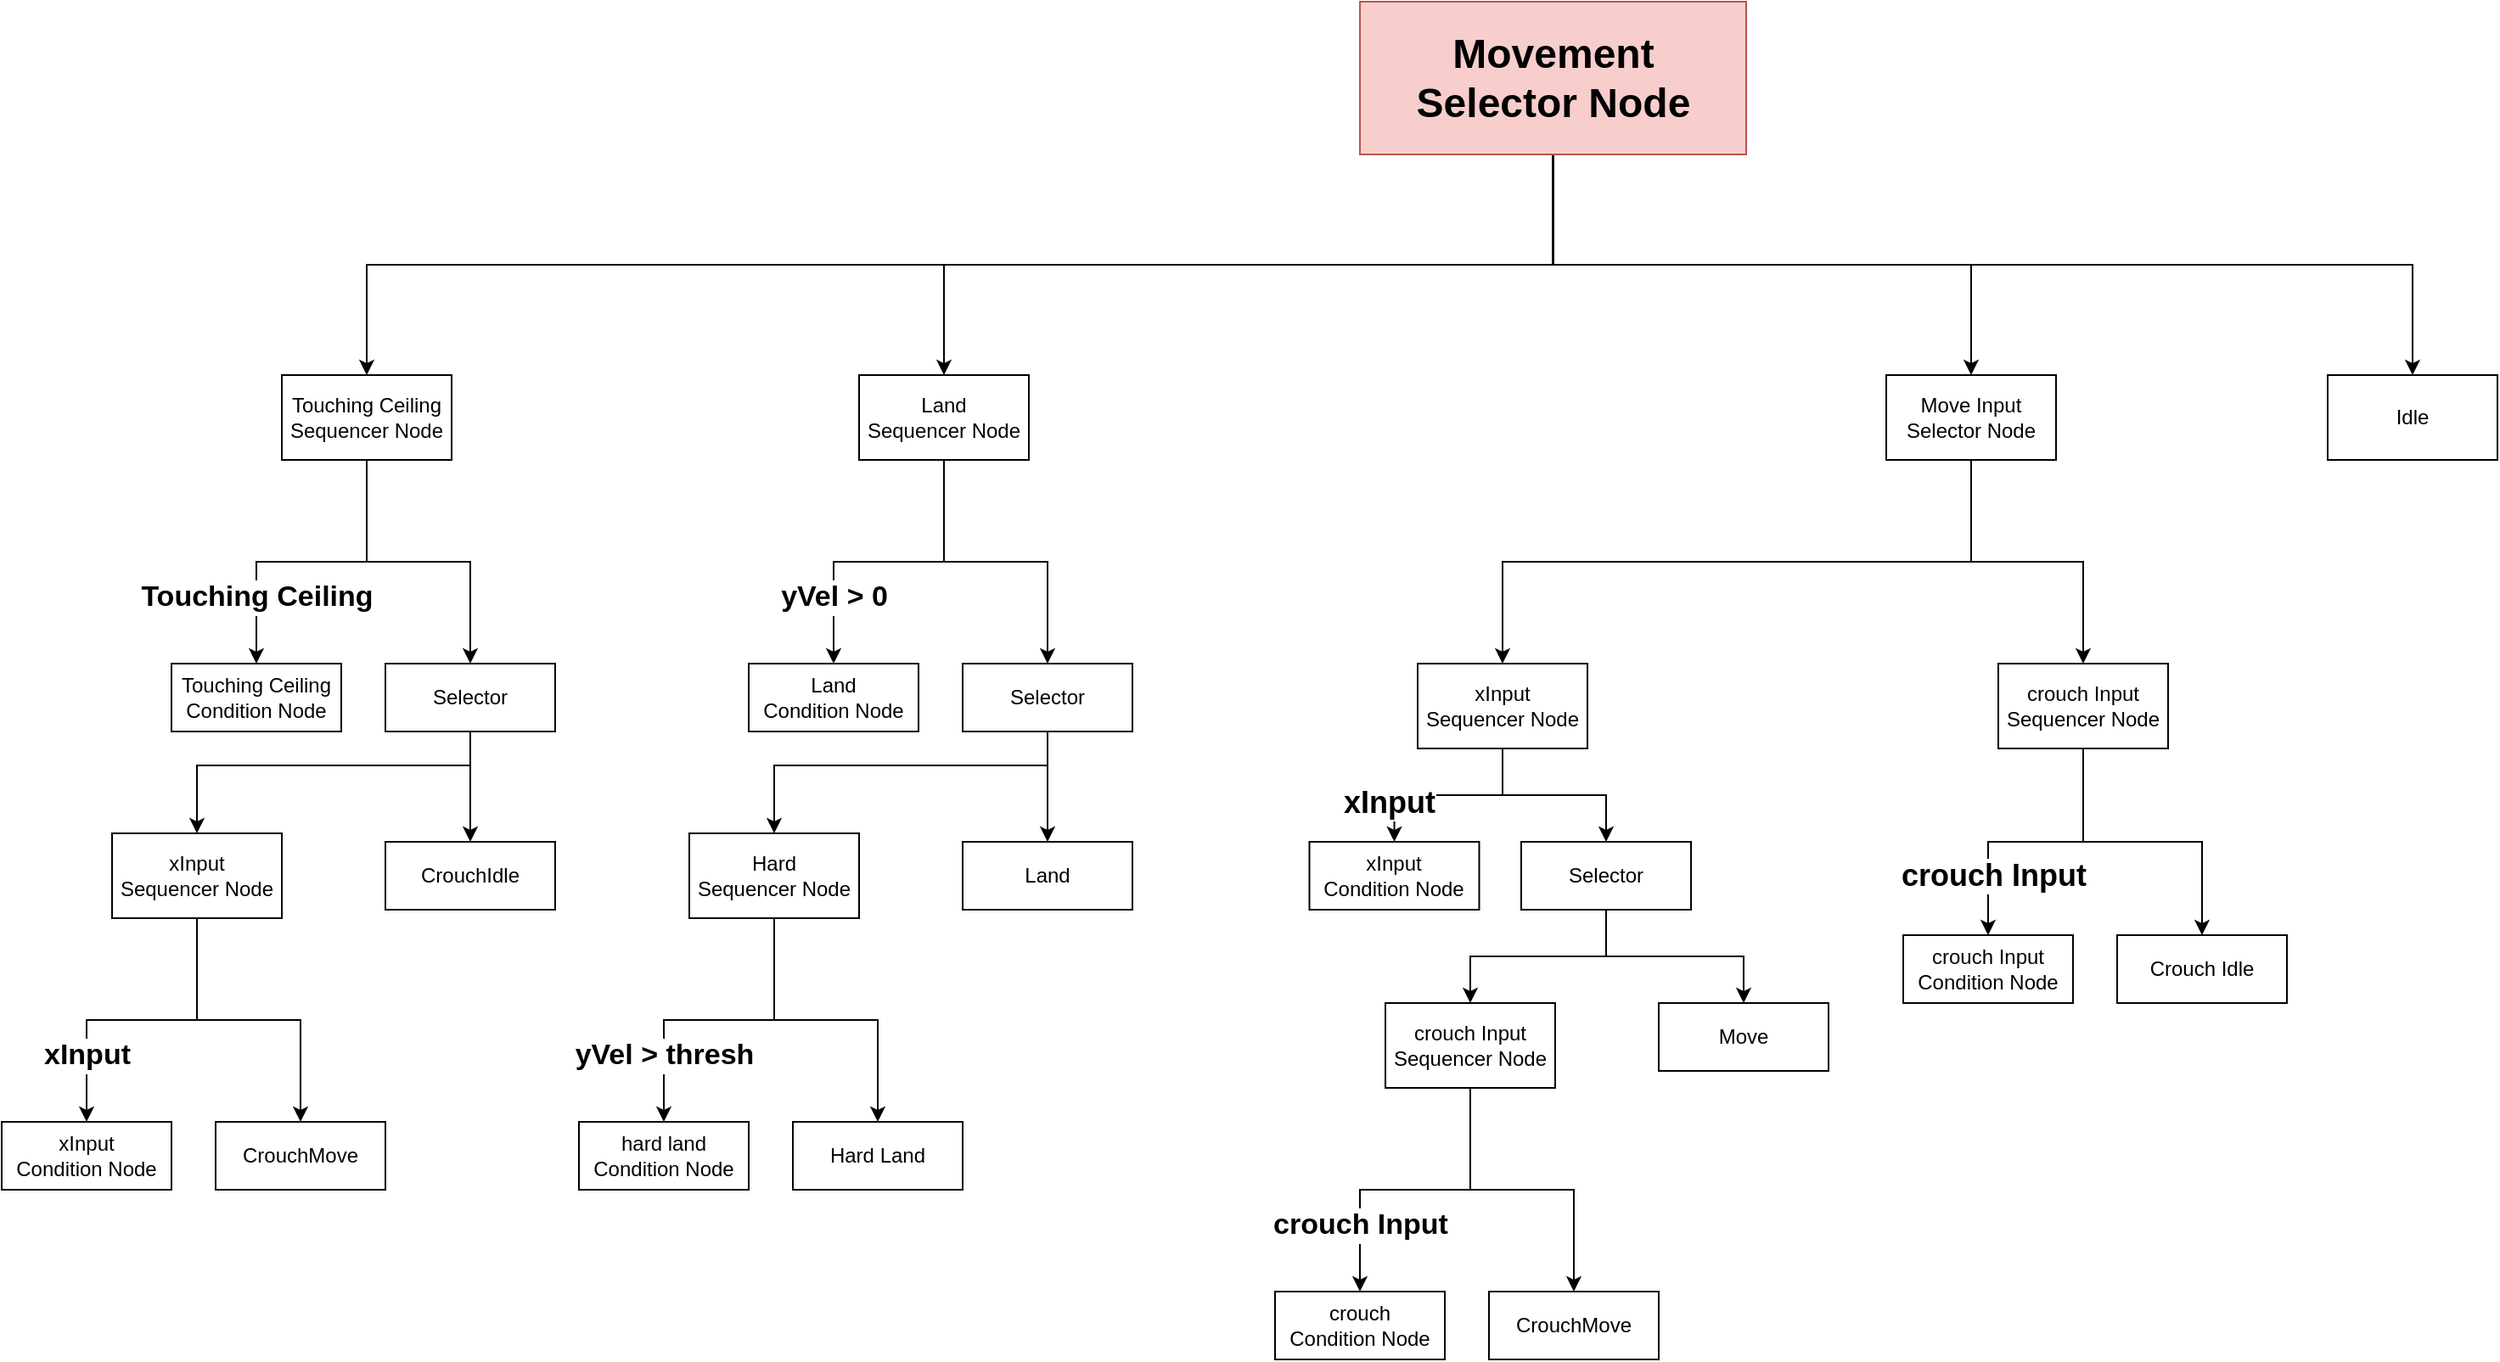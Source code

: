 <mxfile version="22.1.2" type="device">
  <diagram name="第 1 页" id="TRGHBqvYrTXLIzOMwZPG">
    <mxGraphModel dx="1828" dy="752" grid="1" gridSize="10" guides="1" tooltips="1" connect="1" arrows="1" fold="1" page="1" pageScale="1" pageWidth="827" pageHeight="1169" math="0" shadow="0">
      <root>
        <mxCell id="0" />
        <mxCell id="1" parent="0" />
        <mxCell id="FMcnVNBL5ia8xo_0CRLg-1" style="edgeStyle=orthogonalEdgeStyle;rounded=0;orthogonalLoop=1;jettySize=auto;html=1;exitX=0.5;exitY=1;exitDx=0;exitDy=0;" parent="1" source="FMcnVNBL5ia8xo_0CRLg-3" target="FMcnVNBL5ia8xo_0CRLg-8" edge="1">
          <mxGeometry relative="1" as="geometry" />
        </mxCell>
        <mxCell id="FMcnVNBL5ia8xo_0CRLg-2" style="edgeStyle=orthogonalEdgeStyle;rounded=0;orthogonalLoop=1;jettySize=auto;html=1;entryX=0.5;entryY=0;entryDx=0;entryDy=0;exitX=0.5;exitY=1;exitDx=0;exitDy=0;" parent="1" source="FMcnVNBL5ia8xo_0CRLg-3" target="FMcnVNBL5ia8xo_0CRLg-17" edge="1">
          <mxGeometry relative="1" as="geometry" />
        </mxCell>
        <mxCell id="FMcnVNBL5ia8xo_0CRLg-68" style="edgeStyle=orthogonalEdgeStyle;rounded=0;orthogonalLoop=1;jettySize=auto;html=1;entryX=0.5;entryY=0;entryDx=0;entryDy=0;exitX=0.5;exitY=1;exitDx=0;exitDy=0;" parent="1" source="FMcnVNBL5ia8xo_0CRLg-3" target="FMcnVNBL5ia8xo_0CRLg-59" edge="1">
          <mxGeometry relative="1" as="geometry" />
        </mxCell>
        <mxCell id="FMcnVNBL5ia8xo_0CRLg-69" style="edgeStyle=orthogonalEdgeStyle;rounded=0;orthogonalLoop=1;jettySize=auto;html=1;entryX=0.5;entryY=0;entryDx=0;entryDy=0;exitX=0.5;exitY=1;exitDx=0;exitDy=0;" parent="1" source="FMcnVNBL5ia8xo_0CRLg-3" target="FMcnVNBL5ia8xo_0CRLg-31" edge="1">
          <mxGeometry relative="1" as="geometry" />
        </mxCell>
        <mxCell id="FMcnVNBL5ia8xo_0CRLg-3" value="Movement&lt;br style=&quot;font-size: 24px;&quot;&gt;Selector Node" style="rounded=0;whiteSpace=wrap;html=1;fillColor=#f8cecc;strokeColor=#b85450;fontStyle=1;fontSize=24;" parent="1" vertex="1">
          <mxGeometry x="770" y="20" width="227.5" height="90" as="geometry" />
        </mxCell>
        <mxCell id="FMcnVNBL5ia8xo_0CRLg-39" style="edgeStyle=orthogonalEdgeStyle;rounded=0;orthogonalLoop=1;jettySize=auto;html=1;entryX=0.5;entryY=0;entryDx=0;entryDy=0;" parent="1" source="FMcnVNBL5ia8xo_0CRLg-4" target="FMcnVNBL5ia8xo_0CRLg-37" edge="1">
          <mxGeometry relative="1" as="geometry">
            <Array as="points">
              <mxPoint x="246" y="470" />
              <mxPoint x="85" y="470" />
            </Array>
          </mxGeometry>
        </mxCell>
        <mxCell id="FMcnVNBL5ia8xo_0CRLg-41" style="edgeStyle=orthogonalEdgeStyle;rounded=0;orthogonalLoop=1;jettySize=auto;html=1;entryX=0.5;entryY=0;entryDx=0;entryDy=0;" parent="1" source="FMcnVNBL5ia8xo_0CRLg-4" target="FMcnVNBL5ia8xo_0CRLg-40" edge="1">
          <mxGeometry relative="1" as="geometry" />
        </mxCell>
        <mxCell id="FMcnVNBL5ia8xo_0CRLg-4" value="Selector" style="rounded=0;whiteSpace=wrap;html=1;" parent="1" vertex="1">
          <mxGeometry x="196" y="410" width="100" height="40" as="geometry" />
        </mxCell>
        <mxCell id="FMcnVNBL5ia8xo_0CRLg-5" style="edgeStyle=orthogonalEdgeStyle;rounded=0;orthogonalLoop=1;jettySize=auto;html=1;entryX=0.5;entryY=0;entryDx=0;entryDy=0;" parent="1" source="FMcnVNBL5ia8xo_0CRLg-8" target="FMcnVNBL5ia8xo_0CRLg-9" edge="1">
          <mxGeometry relative="1" as="geometry" />
        </mxCell>
        <mxCell id="FMcnVNBL5ia8xo_0CRLg-6" value="Touching Ceiling" style="edgeLabel;html=1;align=center;verticalAlign=middle;resizable=0;points=[];fontStyle=1;fontSize=17;" parent="FMcnVNBL5ia8xo_0CRLg-5" vertex="1" connectable="0">
          <mxGeometry x="0.578" relative="1" as="geometry">
            <mxPoint as="offset" />
          </mxGeometry>
        </mxCell>
        <mxCell id="FMcnVNBL5ia8xo_0CRLg-7" style="edgeStyle=orthogonalEdgeStyle;rounded=0;orthogonalLoop=1;jettySize=auto;html=1;entryX=0.5;entryY=0;entryDx=0;entryDy=0;" parent="1" source="FMcnVNBL5ia8xo_0CRLg-8" target="FMcnVNBL5ia8xo_0CRLg-4" edge="1">
          <mxGeometry relative="1" as="geometry" />
        </mxCell>
        <mxCell id="FMcnVNBL5ia8xo_0CRLg-8" value="Touching Ceiling&lt;br&gt;Sequencer Node" style="rounded=0;whiteSpace=wrap;html=1;" parent="1" vertex="1">
          <mxGeometry x="135" y="240" width="100" height="50" as="geometry" />
        </mxCell>
        <mxCell id="FMcnVNBL5ia8xo_0CRLg-9" value="Touching Ceiling&lt;br style=&quot;border-color: var(--border-color);&quot;&gt;Condition Node" style="rounded=0;whiteSpace=wrap;html=1;" parent="1" vertex="1">
          <mxGeometry x="70" y="410" width="100" height="40" as="geometry" />
        </mxCell>
        <mxCell id="FMcnVNBL5ia8xo_0CRLg-42" style="edgeStyle=orthogonalEdgeStyle;rounded=0;orthogonalLoop=1;jettySize=auto;html=1;entryX=0.5;entryY=0;entryDx=0;entryDy=0;exitX=0.5;exitY=1;exitDx=0;exitDy=0;" parent="1" source="FMcnVNBL5ia8xo_0CRLg-17" target="FMcnVNBL5ia8xo_0CRLg-29" edge="1">
          <mxGeometry relative="1" as="geometry" />
        </mxCell>
        <mxCell id="FMcnVNBL5ia8xo_0CRLg-52" style="edgeStyle=orthogonalEdgeStyle;rounded=0;orthogonalLoop=1;jettySize=auto;html=1;entryX=0.5;entryY=0;entryDx=0;entryDy=0;exitX=0.5;exitY=1;exitDx=0;exitDy=0;" parent="1" source="FMcnVNBL5ia8xo_0CRLg-17" target="FMcnVNBL5ia8xo_0CRLg-23" edge="1">
          <mxGeometry relative="1" as="geometry" />
        </mxCell>
        <mxCell id="FMcnVNBL5ia8xo_0CRLg-17" value="Move Input&lt;br&gt;Selector Node" style="rounded=0;whiteSpace=wrap;html=1;" parent="1" vertex="1">
          <mxGeometry x="1080" y="240" width="100" height="50" as="geometry" />
        </mxCell>
        <mxCell id="FMcnVNBL5ia8xo_0CRLg-50" style="edgeStyle=orthogonalEdgeStyle;rounded=0;orthogonalLoop=1;jettySize=auto;html=1;entryX=0.5;entryY=0;entryDx=0;entryDy=0;" parent="1" source="FMcnVNBL5ia8xo_0CRLg-19" target="FMcnVNBL5ia8xo_0CRLg-47" edge="1">
          <mxGeometry relative="1" as="geometry" />
        </mxCell>
        <mxCell id="FMcnVNBL5ia8xo_0CRLg-51" style="edgeStyle=orthogonalEdgeStyle;rounded=0;orthogonalLoop=1;jettySize=auto;html=1;entryX=0.5;entryY=0;entryDx=0;entryDy=0;" parent="1" source="FMcnVNBL5ia8xo_0CRLg-19" target="FMcnVNBL5ia8xo_0CRLg-49" edge="1">
          <mxGeometry relative="1" as="geometry" />
        </mxCell>
        <mxCell id="FMcnVNBL5ia8xo_0CRLg-19" value="Selector" style="rounded=0;whiteSpace=wrap;html=1;" parent="1" vertex="1">
          <mxGeometry x="865" y="515" width="100" height="40" as="geometry" />
        </mxCell>
        <mxCell id="FMcnVNBL5ia8xo_0CRLg-20" style="edgeStyle=orthogonalEdgeStyle;rounded=0;orthogonalLoop=1;jettySize=auto;html=1;entryX=0.5;entryY=0;entryDx=0;entryDy=0;" parent="1" source="FMcnVNBL5ia8xo_0CRLg-23" target="FMcnVNBL5ia8xo_0CRLg-24" edge="1">
          <mxGeometry relative="1" as="geometry" />
        </mxCell>
        <mxCell id="FMcnVNBL5ia8xo_0CRLg-21" value="xInput" style="edgeLabel;html=1;align=center;verticalAlign=middle;resizable=0;points=[];fontStyle=1;fontSize=18;" parent="FMcnVNBL5ia8xo_0CRLg-20" vertex="1" connectable="0">
          <mxGeometry x="0.6" y="-4" relative="1" as="geometry">
            <mxPoint as="offset" />
          </mxGeometry>
        </mxCell>
        <mxCell id="FMcnVNBL5ia8xo_0CRLg-22" style="edgeStyle=orthogonalEdgeStyle;rounded=0;orthogonalLoop=1;jettySize=auto;html=1;entryX=0.5;entryY=0;entryDx=0;entryDy=0;" parent="1" source="FMcnVNBL5ia8xo_0CRLg-23" target="FMcnVNBL5ia8xo_0CRLg-19" edge="1">
          <mxGeometry relative="1" as="geometry" />
        </mxCell>
        <mxCell id="FMcnVNBL5ia8xo_0CRLg-23" value="xInput&lt;br&gt;Sequencer Node" style="rounded=0;whiteSpace=wrap;html=1;" parent="1" vertex="1">
          <mxGeometry x="804" y="410" width="100" height="50" as="geometry" />
        </mxCell>
        <mxCell id="FMcnVNBL5ia8xo_0CRLg-24" value="xInput&lt;br&gt;Condition Node" style="rounded=0;whiteSpace=wrap;html=1;" parent="1" vertex="1">
          <mxGeometry x="740.25" y="515" width="100" height="40" as="geometry" />
        </mxCell>
        <mxCell id="FMcnVNBL5ia8xo_0CRLg-25" value="Crouch Idle" style="rounded=0;whiteSpace=wrap;html=1;" parent="1" vertex="1">
          <mxGeometry x="1216" y="570" width="100" height="40" as="geometry" />
        </mxCell>
        <mxCell id="FMcnVNBL5ia8xo_0CRLg-26" style="edgeStyle=orthogonalEdgeStyle;rounded=0;orthogonalLoop=1;jettySize=auto;html=1;entryX=0.5;entryY=0;entryDx=0;entryDy=0;" parent="1" source="FMcnVNBL5ia8xo_0CRLg-29" target="FMcnVNBL5ia8xo_0CRLg-30" edge="1">
          <mxGeometry relative="1" as="geometry" />
        </mxCell>
        <mxCell id="FMcnVNBL5ia8xo_0CRLg-27" value="crouch Input" style="edgeLabel;html=1;align=center;verticalAlign=middle;resizable=0;points=[];fontStyle=1;fontSize=18;" parent="FMcnVNBL5ia8xo_0CRLg-26" vertex="1" connectable="0">
          <mxGeometry x="0.58" y="3" relative="1" as="geometry">
            <mxPoint as="offset" />
          </mxGeometry>
        </mxCell>
        <mxCell id="FMcnVNBL5ia8xo_0CRLg-28" style="edgeStyle=orthogonalEdgeStyle;rounded=0;orthogonalLoop=1;jettySize=auto;html=1;entryX=0.5;entryY=0;entryDx=0;entryDy=0;" parent="1" source="FMcnVNBL5ia8xo_0CRLg-29" target="FMcnVNBL5ia8xo_0CRLg-25" edge="1">
          <mxGeometry relative="1" as="geometry" />
        </mxCell>
        <mxCell id="FMcnVNBL5ia8xo_0CRLg-29" value="crouch Input&lt;br&gt;Sequencer Node" style="rounded=0;whiteSpace=wrap;html=1;" parent="1" vertex="1">
          <mxGeometry x="1146" y="410" width="100" height="50" as="geometry" />
        </mxCell>
        <mxCell id="FMcnVNBL5ia8xo_0CRLg-30" value="crouch Input&lt;br&gt;Condition Node" style="rounded=0;whiteSpace=wrap;html=1;" parent="1" vertex="1">
          <mxGeometry x="1090" y="570" width="100" height="40" as="geometry" />
        </mxCell>
        <mxCell id="FMcnVNBL5ia8xo_0CRLg-31" value="Idle" style="rounded=0;whiteSpace=wrap;html=1;" parent="1" vertex="1">
          <mxGeometry x="1340" y="240" width="100" height="50" as="geometry" />
        </mxCell>
        <mxCell id="FMcnVNBL5ia8xo_0CRLg-33" value="CrouchMove" style="rounded=0;whiteSpace=wrap;html=1;" parent="1" vertex="1">
          <mxGeometry x="96" y="680" width="100" height="40" as="geometry" />
        </mxCell>
        <mxCell id="FMcnVNBL5ia8xo_0CRLg-34" style="edgeStyle=orthogonalEdgeStyle;rounded=0;orthogonalLoop=1;jettySize=auto;html=1;entryX=0.5;entryY=0;entryDx=0;entryDy=0;" parent="1" source="FMcnVNBL5ia8xo_0CRLg-37" target="FMcnVNBL5ia8xo_0CRLg-38" edge="1">
          <mxGeometry relative="1" as="geometry" />
        </mxCell>
        <mxCell id="FMcnVNBL5ia8xo_0CRLg-35" value="xInput" style="edgeLabel;html=1;align=center;verticalAlign=middle;resizable=0;points=[];fontStyle=1;fontSize=17;" parent="FMcnVNBL5ia8xo_0CRLg-34" vertex="1" connectable="0">
          <mxGeometry x="0.578" relative="1" as="geometry">
            <mxPoint as="offset" />
          </mxGeometry>
        </mxCell>
        <mxCell id="FMcnVNBL5ia8xo_0CRLg-36" style="edgeStyle=orthogonalEdgeStyle;rounded=0;orthogonalLoop=1;jettySize=auto;html=1;entryX=0.5;entryY=0;entryDx=0;entryDy=0;" parent="1" source="FMcnVNBL5ia8xo_0CRLg-37" target="FMcnVNBL5ia8xo_0CRLg-33" edge="1">
          <mxGeometry relative="1" as="geometry" />
        </mxCell>
        <mxCell id="FMcnVNBL5ia8xo_0CRLg-37" value="xInput&lt;br&gt;Sequencer Node" style="rounded=0;whiteSpace=wrap;html=1;" parent="1" vertex="1">
          <mxGeometry x="35" y="510" width="100" height="50" as="geometry" />
        </mxCell>
        <mxCell id="FMcnVNBL5ia8xo_0CRLg-38" value="xInput&lt;br&gt;Condition Node" style="rounded=0;whiteSpace=wrap;html=1;" parent="1" vertex="1">
          <mxGeometry x="-30" y="680" width="100" height="40" as="geometry" />
        </mxCell>
        <mxCell id="FMcnVNBL5ia8xo_0CRLg-40" value="CrouchIdle" style="rounded=0;whiteSpace=wrap;html=1;" parent="1" vertex="1">
          <mxGeometry x="196" y="515" width="100" height="40" as="geometry" />
        </mxCell>
        <mxCell id="FMcnVNBL5ia8xo_0CRLg-43" value="CrouchMove" style="rounded=0;whiteSpace=wrap;html=1;" parent="1" vertex="1">
          <mxGeometry x="846" y="780" width="100" height="40" as="geometry" />
        </mxCell>
        <mxCell id="FMcnVNBL5ia8xo_0CRLg-44" style="edgeStyle=orthogonalEdgeStyle;rounded=0;orthogonalLoop=1;jettySize=auto;html=1;entryX=0.5;entryY=0;entryDx=0;entryDy=0;" parent="1" source="FMcnVNBL5ia8xo_0CRLg-47" target="FMcnVNBL5ia8xo_0CRLg-48" edge="1">
          <mxGeometry relative="1" as="geometry" />
        </mxCell>
        <mxCell id="FMcnVNBL5ia8xo_0CRLg-45" value="crouch Input" style="edgeLabel;html=1;align=center;verticalAlign=middle;resizable=0;points=[];fontStyle=1;fontSize=17;" parent="FMcnVNBL5ia8xo_0CRLg-44" vertex="1" connectable="0">
          <mxGeometry x="0.578" relative="1" as="geometry">
            <mxPoint as="offset" />
          </mxGeometry>
        </mxCell>
        <mxCell id="FMcnVNBL5ia8xo_0CRLg-46" style="edgeStyle=orthogonalEdgeStyle;rounded=0;orthogonalLoop=1;jettySize=auto;html=1;entryX=0.5;entryY=0;entryDx=0;entryDy=0;" parent="1" source="FMcnVNBL5ia8xo_0CRLg-47" target="FMcnVNBL5ia8xo_0CRLg-43" edge="1">
          <mxGeometry relative="1" as="geometry" />
        </mxCell>
        <mxCell id="FMcnVNBL5ia8xo_0CRLg-47" value="crouch Input&lt;br&gt;Sequencer Node" style="rounded=0;whiteSpace=wrap;html=1;" parent="1" vertex="1">
          <mxGeometry x="785" y="610" width="100" height="50" as="geometry" />
        </mxCell>
        <mxCell id="FMcnVNBL5ia8xo_0CRLg-48" value="crouch&lt;br&gt;Condition Node" style="rounded=0;whiteSpace=wrap;html=1;" parent="1" vertex="1">
          <mxGeometry x="720" y="780" width="100" height="40" as="geometry" />
        </mxCell>
        <mxCell id="FMcnVNBL5ia8xo_0CRLg-49" value="Move" style="rounded=0;whiteSpace=wrap;html=1;" parent="1" vertex="1">
          <mxGeometry x="946" y="610" width="100" height="40" as="geometry" />
        </mxCell>
        <mxCell id="FMcnVNBL5ia8xo_0CRLg-53" style="edgeStyle=orthogonalEdgeStyle;rounded=0;orthogonalLoop=1;jettySize=auto;html=1;entryX=0.5;entryY=0;entryDx=0;entryDy=0;" parent="1" source="FMcnVNBL5ia8xo_0CRLg-55" target="FMcnVNBL5ia8xo_0CRLg-65" edge="1">
          <mxGeometry relative="1" as="geometry">
            <Array as="points">
              <mxPoint x="586" y="470" />
              <mxPoint x="425" y="470" />
            </Array>
          </mxGeometry>
        </mxCell>
        <mxCell id="FMcnVNBL5ia8xo_0CRLg-54" style="edgeStyle=orthogonalEdgeStyle;rounded=0;orthogonalLoop=1;jettySize=auto;html=1;entryX=0.5;entryY=0;entryDx=0;entryDy=0;" parent="1" source="FMcnVNBL5ia8xo_0CRLg-55" target="FMcnVNBL5ia8xo_0CRLg-67" edge="1">
          <mxGeometry relative="1" as="geometry" />
        </mxCell>
        <mxCell id="FMcnVNBL5ia8xo_0CRLg-55" value="Selector" style="rounded=0;whiteSpace=wrap;html=1;" parent="1" vertex="1">
          <mxGeometry x="536" y="410" width="100" height="40" as="geometry" />
        </mxCell>
        <mxCell id="FMcnVNBL5ia8xo_0CRLg-56" style="edgeStyle=orthogonalEdgeStyle;rounded=0;orthogonalLoop=1;jettySize=auto;html=1;entryX=0.5;entryY=0;entryDx=0;entryDy=0;" parent="1" source="FMcnVNBL5ia8xo_0CRLg-59" target="FMcnVNBL5ia8xo_0CRLg-60" edge="1">
          <mxGeometry relative="1" as="geometry" />
        </mxCell>
        <mxCell id="FMcnVNBL5ia8xo_0CRLg-57" value="yVel &amp;gt; 0" style="edgeLabel;html=1;align=center;verticalAlign=middle;resizable=0;points=[];fontStyle=1;fontSize=17;" parent="FMcnVNBL5ia8xo_0CRLg-56" vertex="1" connectable="0">
          <mxGeometry x="0.578" relative="1" as="geometry">
            <mxPoint as="offset" />
          </mxGeometry>
        </mxCell>
        <mxCell id="FMcnVNBL5ia8xo_0CRLg-58" style="edgeStyle=orthogonalEdgeStyle;rounded=0;orthogonalLoop=1;jettySize=auto;html=1;entryX=0.5;entryY=0;entryDx=0;entryDy=0;" parent="1" source="FMcnVNBL5ia8xo_0CRLg-59" target="FMcnVNBL5ia8xo_0CRLg-55" edge="1">
          <mxGeometry relative="1" as="geometry" />
        </mxCell>
        <mxCell id="FMcnVNBL5ia8xo_0CRLg-59" value="Land&lt;br&gt;Sequencer Node" style="rounded=0;whiteSpace=wrap;html=1;" parent="1" vertex="1">
          <mxGeometry x="475" y="240" width="100" height="50" as="geometry" />
        </mxCell>
        <mxCell id="FMcnVNBL5ia8xo_0CRLg-60" value="Land&lt;br style=&quot;border-color: var(--border-color);&quot;&gt;Condition Node" style="rounded=0;whiteSpace=wrap;html=1;" parent="1" vertex="1">
          <mxGeometry x="410" y="410" width="100" height="40" as="geometry" />
        </mxCell>
        <mxCell id="FMcnVNBL5ia8xo_0CRLg-61" value="Hard Land" style="rounded=0;whiteSpace=wrap;html=1;" parent="1" vertex="1">
          <mxGeometry x="436" y="680" width="100" height="40" as="geometry" />
        </mxCell>
        <mxCell id="FMcnVNBL5ia8xo_0CRLg-62" style="edgeStyle=orthogonalEdgeStyle;rounded=0;orthogonalLoop=1;jettySize=auto;html=1;entryX=0.5;entryY=0;entryDx=0;entryDy=0;" parent="1" source="FMcnVNBL5ia8xo_0CRLg-65" target="FMcnVNBL5ia8xo_0CRLg-66" edge="1">
          <mxGeometry relative="1" as="geometry" />
        </mxCell>
        <mxCell id="FMcnVNBL5ia8xo_0CRLg-63" value="yVel &amp;gt; thresh" style="edgeLabel;html=1;align=center;verticalAlign=middle;resizable=0;points=[];fontStyle=1;fontSize=17;" parent="FMcnVNBL5ia8xo_0CRLg-62" vertex="1" connectable="0">
          <mxGeometry x="0.578" relative="1" as="geometry">
            <mxPoint as="offset" />
          </mxGeometry>
        </mxCell>
        <mxCell id="FMcnVNBL5ia8xo_0CRLg-64" style="edgeStyle=orthogonalEdgeStyle;rounded=0;orthogonalLoop=1;jettySize=auto;html=1;entryX=0.5;entryY=0;entryDx=0;entryDy=0;" parent="1" source="FMcnVNBL5ia8xo_0CRLg-65" target="FMcnVNBL5ia8xo_0CRLg-61" edge="1">
          <mxGeometry relative="1" as="geometry" />
        </mxCell>
        <mxCell id="FMcnVNBL5ia8xo_0CRLg-65" value="Hard&lt;br&gt;Sequencer Node" style="rounded=0;whiteSpace=wrap;html=1;" parent="1" vertex="1">
          <mxGeometry x="375" y="510" width="100" height="50" as="geometry" />
        </mxCell>
        <mxCell id="FMcnVNBL5ia8xo_0CRLg-66" value="hard land&lt;br&gt;Condition Node" style="rounded=0;whiteSpace=wrap;html=1;" parent="1" vertex="1">
          <mxGeometry x="310" y="680" width="100" height="40" as="geometry" />
        </mxCell>
        <mxCell id="FMcnVNBL5ia8xo_0CRLg-67" value="Land" style="rounded=0;whiteSpace=wrap;html=1;" parent="1" vertex="1">
          <mxGeometry x="536" y="515" width="100" height="40" as="geometry" />
        </mxCell>
      </root>
    </mxGraphModel>
  </diagram>
</mxfile>
